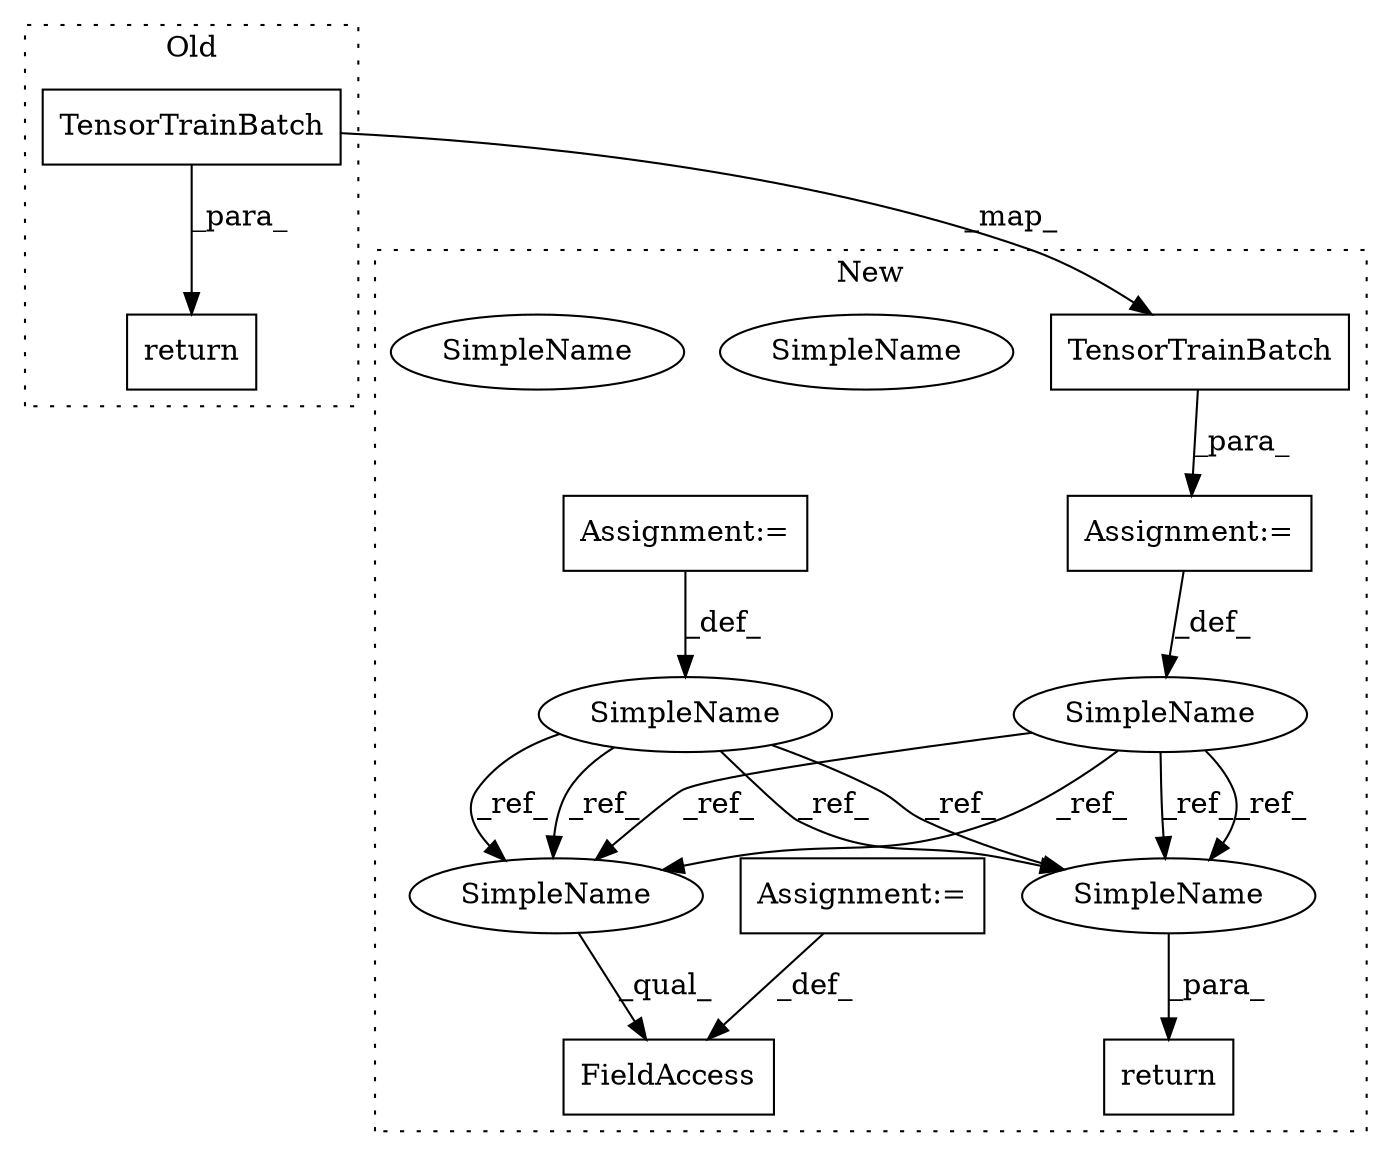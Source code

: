 digraph G {
subgraph cluster0 {
1 [label="TensorTrainBatch" a="32" s="13884,13955" l="17,1" shape="box"];
7 [label="return" a="41" s="13877" l="7" shape="box"];
label = "Old";
style="dotted";
}
subgraph cluster1 {
2 [label="TensorTrainBatch" a="32" s="13946,14017" l="17,1" shape="box"];
3 [label="FieldAccess" a="22" s="14105" l="17" shape="box"];
4 [label="Assignment:=" a="7" s="14122" l="1" shape="box"];
5 [label="Assignment:=" a="7" s="13945" l="1" shape="box"];
6 [label="Assignment:=" a="7" s="14043" l="1" shape="box"];
8 [label="SimpleName" a="42" s="14040" l="3" shape="ellipse"];
9 [label="return" a="41" s="14134" l="7" shape="box"];
10 [label="SimpleName" a="42" s="13942" l="3" shape="ellipse"];
11 [label="SimpleName" a="42" s="14141" l="3" shape="ellipse"];
12 [label="SimpleName" a="42" s="14105" l="3" shape="ellipse"];
13 [label="SimpleName" a="42" s="14105" l="3" shape="ellipse"];
14 [label="SimpleName" a="42" s="14141" l="3" shape="ellipse"];
label = "New";
style="dotted";
}
1 -> 7 [label="_para_"];
1 -> 2 [label="_map_"];
2 -> 5 [label="_para_"];
4 -> 3 [label="_def_"];
5 -> 10 [label="_def_"];
6 -> 8 [label="_def_"];
8 -> 13 [label="_ref_"];
8 -> 13 [label="_ref_"];
8 -> 14 [label="_ref_"];
8 -> 14 [label="_ref_"];
10 -> 14 [label="_ref_"];
10 -> 14 [label="_ref_"];
10 -> 13 [label="_ref_"];
10 -> 13 [label="_ref_"];
13 -> 3 [label="_qual_"];
14 -> 9 [label="_para_"];
}